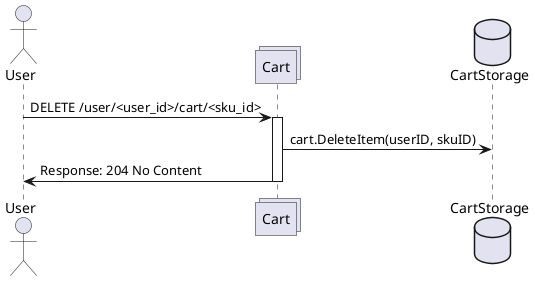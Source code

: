 @startuml

actor User as u
collections Cart as c
database CartStorage as cs

u -> c : DELETE /user/<user_id>/cart/<sku_id>
activate c
c -> cs : cart.DeleteItem(userID, skuID)
c -> u : Response: 204 No Content
deactivate c

@enduml
